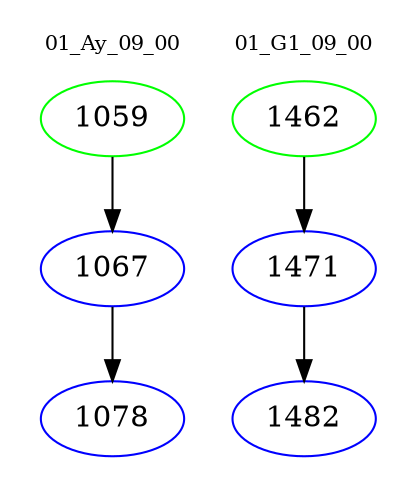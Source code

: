 digraph{
subgraph cluster_0 {
color = white
label = "01_Ay_09_00";
fontsize=10;
T0_1059 [label="1059", color="green"]
T0_1059 -> T0_1067 [color="black"]
T0_1067 [label="1067", color="blue"]
T0_1067 -> T0_1078 [color="black"]
T0_1078 [label="1078", color="blue"]
}
subgraph cluster_1 {
color = white
label = "01_G1_09_00";
fontsize=10;
T1_1462 [label="1462", color="green"]
T1_1462 -> T1_1471 [color="black"]
T1_1471 [label="1471", color="blue"]
T1_1471 -> T1_1482 [color="black"]
T1_1482 [label="1482", color="blue"]
}
}
